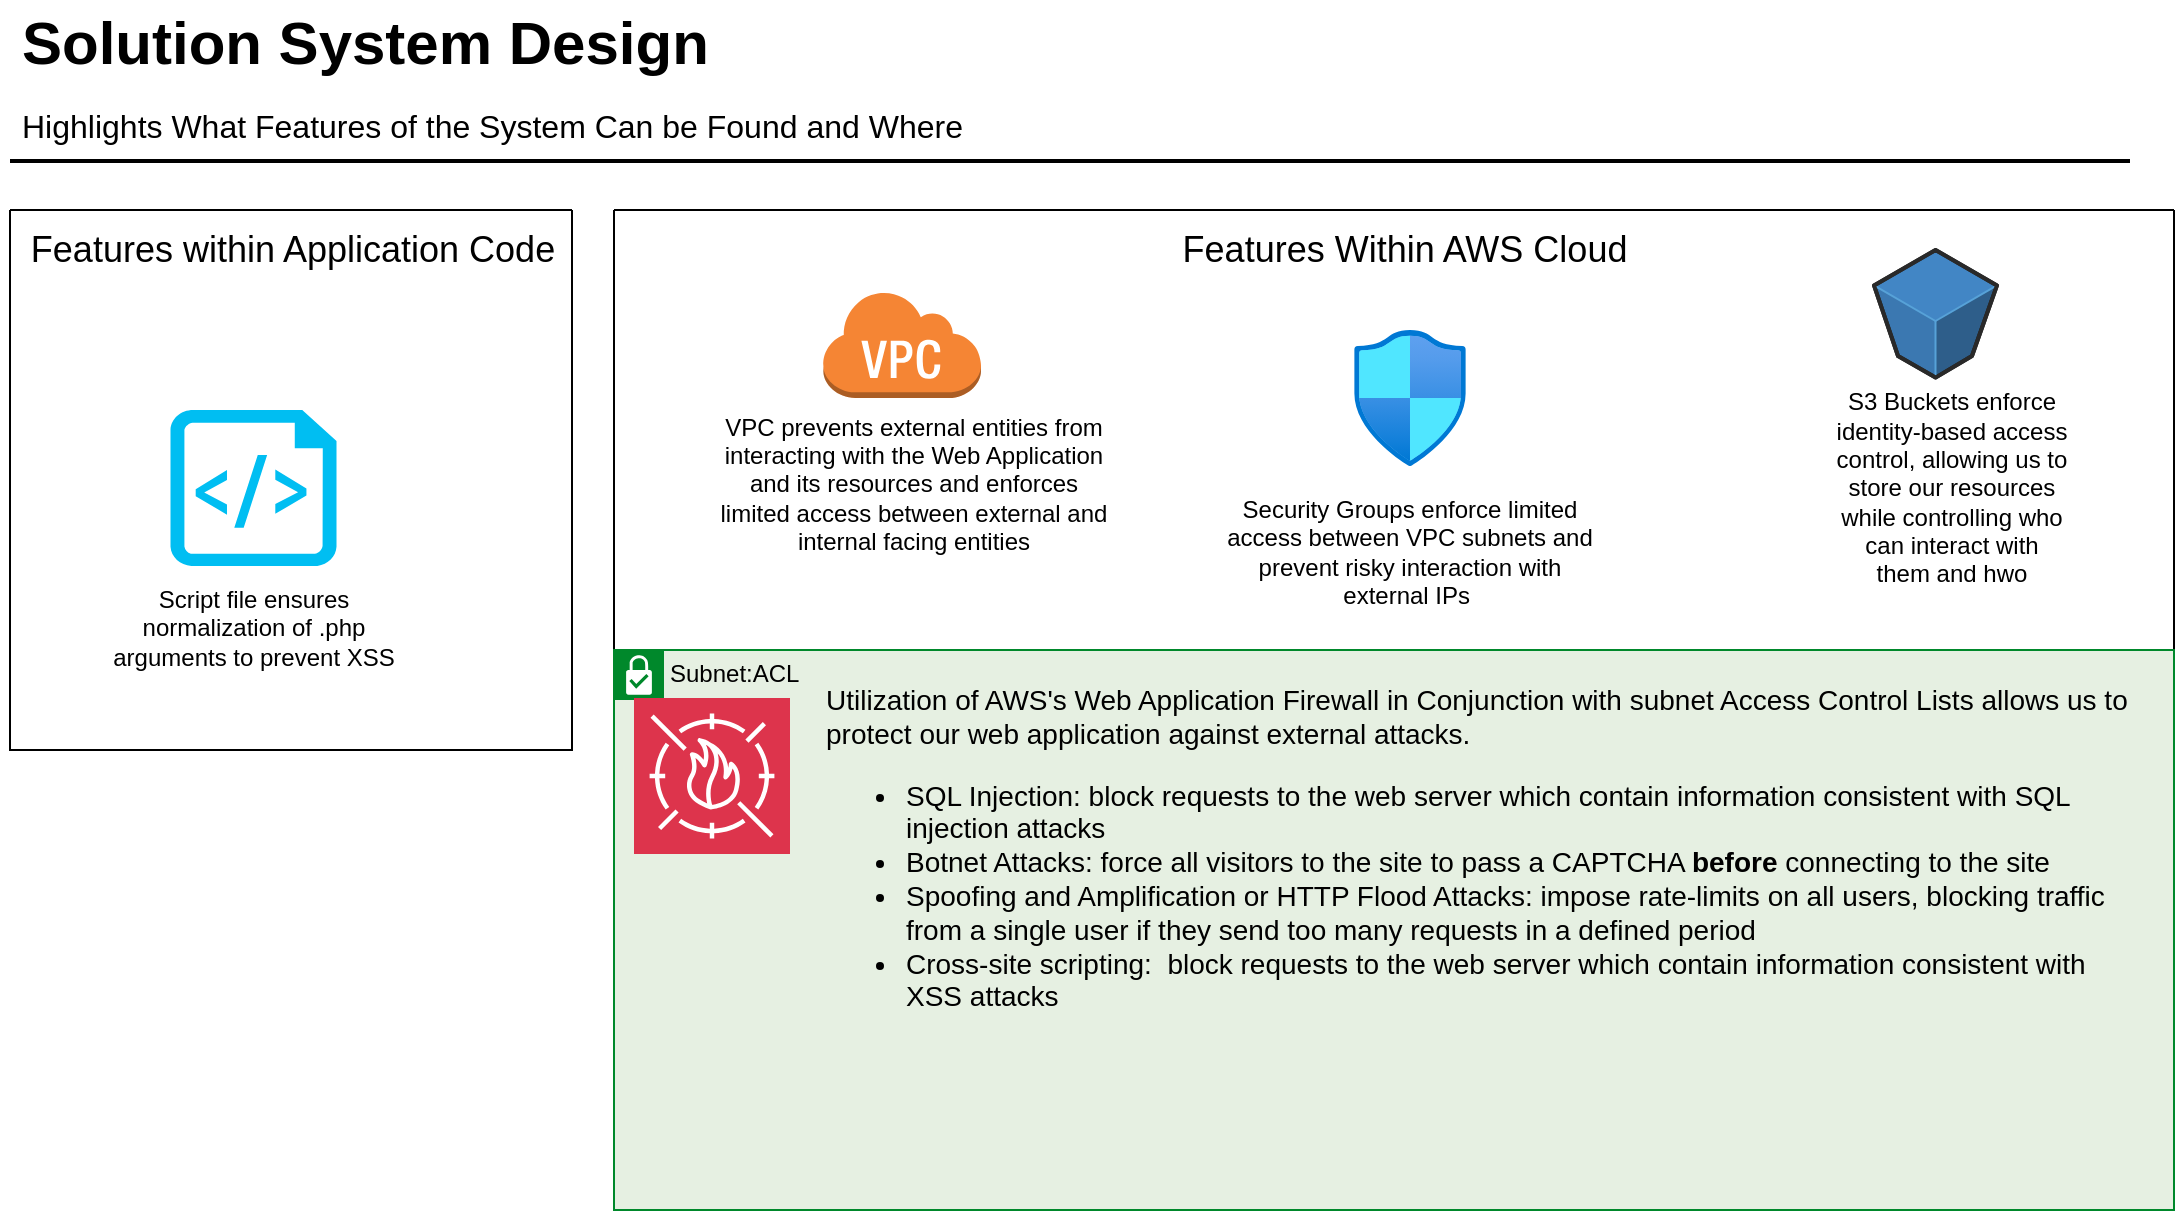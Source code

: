 <mxfile version="24.7.7">
  <diagram id="Ht1M8jgEwFfnCIfOTk4-" name="Page-1">
    <mxGraphModel dx="1878" dy="1168" grid="1" gridSize="10" guides="1" tooltips="1" connect="1" arrows="1" fold="1" page="1" pageScale="1" pageWidth="827" pageHeight="1169" math="0" shadow="0">
      <root>
        <mxCell id="0" />
        <mxCell id="1" parent="0" />
        <mxCell id="-QjtrjUzRDEMRZ5MF8oH-47" value="Solution System Design" style="text;html=1;resizable=0;points=[];autosize=1;align=left;verticalAlign=top;spacingTop=-4;fontSize=30;fontStyle=1" parent="1" vertex="1">
          <mxGeometry x="12" y="65.5" width="340" height="40" as="geometry" />
        </mxCell>
        <mxCell id="-QjtrjUzRDEMRZ5MF8oH-48" value="Highlights What Features of the System Can be Found and Where" style="text;html=1;resizable=0;points=[];autosize=1;align=left;verticalAlign=top;spacingTop=-4;fontSize=16" parent="1" vertex="1">
          <mxGeometry x="12" y="115.5" width="490" height="30" as="geometry" />
        </mxCell>
        <mxCell id="SCVMTBWpLvtzJIhz15lM-1" value="" style="line;strokeWidth=2;html=1;fontSize=14;" parent="1" vertex="1">
          <mxGeometry x="8" y="140.5" width="1060" height="10" as="geometry" />
        </mxCell>
        <mxCell id="GZ2nduHU5Fvb0LEmvscG-1" value="" style="swimlane;startSize=0;" vertex="1" parent="1">
          <mxGeometry x="8" y="170" width="281" height="270" as="geometry" />
        </mxCell>
        <mxCell id="GZ2nduHU5Fvb0LEmvscG-7" value="" style="verticalLabelPosition=bottom;html=1;verticalAlign=top;align=center;strokeColor=none;fillColor=#00BEF2;shape=mxgraph.azure.script_file;pointerEvents=1;" vertex="1" parent="GZ2nduHU5Fvb0LEmvscG-1">
          <mxGeometry x="80.25" y="100" width="83" height="78" as="geometry" />
        </mxCell>
        <mxCell id="GZ2nduHU5Fvb0LEmvscG-8" value="Script file ensures normalization of .php arguments to prevent XSS" style="text;html=1;align=center;verticalAlign=middle;whiteSpace=wrap;rounded=0;" vertex="1" parent="GZ2nduHU5Fvb0LEmvscG-1">
          <mxGeometry x="42" y="178" width="159.5" height="62" as="geometry" />
        </mxCell>
        <mxCell id="GZ2nduHU5Fvb0LEmvscG-3" value="&lt;font style=&quot;font-size: 18px;&quot;&gt;Features within Application Code&lt;/font&gt;" style="text;html=1;align=center;verticalAlign=middle;resizable=0;points=[];autosize=1;strokeColor=none;fillColor=none;" vertex="1" parent="GZ2nduHU5Fvb0LEmvscG-1">
          <mxGeometry x="-4.5" width="290" height="40" as="geometry" />
        </mxCell>
        <mxCell id="GZ2nduHU5Fvb0LEmvscG-2" value="" style="swimlane;startSize=0;" vertex="1" parent="1">
          <mxGeometry x="310" y="170" width="780" height="500" as="geometry" />
        </mxCell>
        <mxCell id="GZ2nduHU5Fvb0LEmvscG-4" value="&lt;font style=&quot;font-size: 18px;&quot;&gt;Features Within AWS Cloud&lt;/font&gt;" style="text;html=1;align=center;verticalAlign=middle;resizable=0;points=[];autosize=1;strokeColor=none;fillColor=none;" vertex="1" parent="GZ2nduHU5Fvb0LEmvscG-2">
          <mxGeometry x="270" width="250" height="40" as="geometry" />
        </mxCell>
        <mxCell id="GZ2nduHU5Fvb0LEmvscG-16" value="" style="outlineConnect=0;dashed=0;verticalLabelPosition=bottom;verticalAlign=top;align=center;html=1;shape=mxgraph.aws3.virtual_private_cloud;fillColor=#F58534;gradientColor=none;" vertex="1" parent="GZ2nduHU5Fvb0LEmvscG-2">
          <mxGeometry x="104" y="40.0" width="79.5" height="54" as="geometry" />
        </mxCell>
        <mxCell id="GZ2nduHU5Fvb0LEmvscG-18" value="Subnet:ACL" style="shape=mxgraph.ibm.box;prType=subnet;fontStyle=0;verticalAlign=top;align=left;spacingLeft=32;spacingTop=4;fillColor=#E6F0E2;rounded=0;whiteSpace=wrap;html=1;strokeColor=#00882B;strokeWidth=1;dashed=0;container=1;spacing=-4;collapsible=0;expand=0;recursiveResize=0;" vertex="1" parent="GZ2nduHU5Fvb0LEmvscG-2">
          <mxGeometry y="220" width="780" height="280" as="geometry" />
        </mxCell>
        <mxCell id="GZ2nduHU5Fvb0LEmvscG-17" value="" style="sketch=0;points=[[0,0,0],[0.25,0,0],[0.5,0,0],[0.75,0,0],[1,0,0],[0,1,0],[0.25,1,0],[0.5,1,0],[0.75,1,0],[1,1,0],[0,0.25,0],[0,0.5,0],[0,0.75,0],[1,0.25,0],[1,0.5,0],[1,0.75,0]];outlineConnect=0;fontColor=#232F3E;fillColor=#DD344C;strokeColor=#ffffff;dashed=0;verticalLabelPosition=bottom;verticalAlign=top;align=center;html=1;fontSize=12;fontStyle=0;aspect=fixed;shape=mxgraph.aws4.resourceIcon;resIcon=mxgraph.aws4.waf;" vertex="1" parent="GZ2nduHU5Fvb0LEmvscG-18">
          <mxGeometry x="10" y="24" width="78" height="78" as="geometry" />
        </mxCell>
        <mxCell id="GZ2nduHU5Fvb0LEmvscG-26" value="&lt;font style=&quot;font-size: 14px;&quot;&gt;Utilization of AWS&#39;s Web Application Firewall in Conjunction with subnet Access Control Lists allows us to protect our web application against external attacks.&lt;/font&gt;&lt;div style=&quot;font-size: 14px;&quot;&gt;&lt;ul style=&quot;&quot;&gt;&lt;li style=&quot;&quot;&gt;&lt;font style=&quot;font-size: 14px;&quot;&gt;SQL Injection: block requests to the web server which contain information consistent with SQL injection attacks&lt;/font&gt;&lt;/li&gt;&lt;li style=&quot;&quot;&gt;&lt;font style=&quot;font-size: 14px;&quot;&gt;Botnet Attacks: force all visitors to the site to pass a CAPTCHA &lt;b&gt;before&lt;/b&gt;&amp;nbsp;connecting to the site&lt;/font&gt;&lt;/li&gt;&lt;li style=&quot;&quot;&gt;&lt;font style=&quot;font-size: 14px;&quot;&gt;Spoofing and Amplification or HTTP Flood Attacks: impose rate-limits on all users, blocking traffic from a single user if they send too many requests in a defined period&lt;/font&gt;&lt;/li&gt;&lt;li style=&quot;&quot;&gt;&lt;font style=&quot;font-size: 14px;&quot;&gt;Cross-site scripting:&amp;nbsp; block requests to the web server which contain information consistent with XSS attacks&amp;nbsp;&lt;/font&gt;&lt;/li&gt;&lt;/ul&gt;&lt;/div&gt;" style="text;html=1;align=left;verticalAlign=top;whiteSpace=wrap;rounded=0;" vertex="1" parent="GZ2nduHU5Fvb0LEmvscG-18">
          <mxGeometry x="104" y="10" width="656" height="250" as="geometry" />
        </mxCell>
        <mxCell id="GZ2nduHU5Fvb0LEmvscG-19" value="" style="image;aspect=fixed;html=1;points=[];align=center;fontSize=12;image=img/lib/azure2/networking/Network_Security_Groups.svg;" vertex="1" parent="GZ2nduHU5Fvb0LEmvscG-2">
          <mxGeometry x="370" y="60" width="56.0" height="68" as="geometry" />
        </mxCell>
        <mxCell id="GZ2nduHU5Fvb0LEmvscG-20" value="" style="verticalLabelPosition=bottom;html=1;verticalAlign=top;strokeWidth=1;align=center;outlineConnect=0;dashed=0;outlineConnect=0;shape=mxgraph.aws3d.s3Bucket;fillColor=#4286c5;strokeColor=#57A2D8;aspect=fixed;" vertex="1" parent="GZ2nduHU5Fvb0LEmvscG-2">
          <mxGeometry x="630" y="20" width="61.5" height="63.8" as="geometry" />
        </mxCell>
        <mxCell id="GZ2nduHU5Fvb0LEmvscG-21" value="VPC prevents external entities from interacting with the Web Application and its resources and enforces limited access between external and internal facing entities" style="text;html=1;align=center;verticalAlign=middle;whiteSpace=wrap;rounded=0;" vertex="1" parent="GZ2nduHU5Fvb0LEmvscG-2">
          <mxGeometry x="49.75" y="104" width="200.25" height="66" as="geometry" />
        </mxCell>
        <mxCell id="GZ2nduHU5Fvb0LEmvscG-23" value="Security Groups enforce limited access between VPC subnets and prevent risky interaction with external IPs&amp;nbsp;" style="text;html=1;align=center;verticalAlign=middle;whiteSpace=wrap;rounded=0;" vertex="1" parent="GZ2nduHU5Fvb0LEmvscG-2">
          <mxGeometry x="303" y="140" width="190" height="62" as="geometry" />
        </mxCell>
        <mxCell id="GZ2nduHU5Fvb0LEmvscG-24" value="S3 Buckets enforce identity-based access control, allowing us to store our resources while controlling who can interact with them and hwo" style="text;html=1;align=center;verticalAlign=middle;whiteSpace=wrap;rounded=0;" vertex="1" parent="GZ2nduHU5Fvb0LEmvscG-2">
          <mxGeometry x="610" y="108" width="118" height="62" as="geometry" />
        </mxCell>
      </root>
    </mxGraphModel>
  </diagram>
</mxfile>
